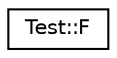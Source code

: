 digraph "Graphical Class Hierarchy"
{
  edge [fontname="Helvetica",fontsize="10",labelfontname="Helvetica",labelfontsize="10"];
  node [fontname="Helvetica",fontsize="10",shape=record];
  rankdir="LR";
  Node0 [label="Test::F",height=0.2,width=0.4,color="black", fillcolor="white", style="filled",URL="$structTest_1_1F.html"];
}
